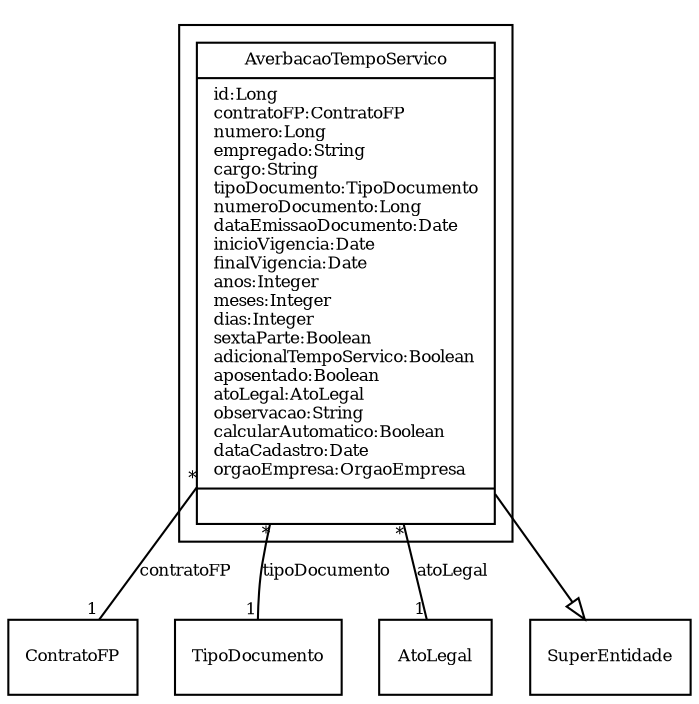 digraph G{
fontname = "Times-Roman"
fontsize = 8

node [
        fontname = "Times-Roman"
        fontsize = 8
        shape = "record"
]

edge [
        fontname = "Times-Roman"
        fontsize = 8
]

subgraph clusterAVERBACAO_TEMPO_DE_CONTRIBUICAO
{
AverbacaoTempoServico [label = "{AverbacaoTempoServico|id:Long\lcontratoFP:ContratoFP\lnumero:Long\lempregado:String\lcargo:String\ltipoDocumento:TipoDocumento\lnumeroDocumento:Long\ldataEmissaoDocumento:Date\linicioVigencia:Date\lfinalVigencia:Date\lanos:Integer\lmeses:Integer\ldias:Integer\lsextaParte:Boolean\ladicionalTempoServico:Boolean\laposentado:Boolean\latoLegal:AtoLegal\lobservacao:String\lcalcularAutomatico:Boolean\ldataCadastro:Date\lorgaoEmpresa:OrgaoEmpresa\l|\l}"]
}
edge [arrowhead = "none" headlabel = "1" taillabel = "*"] AverbacaoTempoServico -> ContratoFP [label = "contratoFP"]
edge [arrowhead = "none" headlabel = "1" taillabel = "*"] AverbacaoTempoServico -> TipoDocumento [label = "tipoDocumento"]
edge [arrowhead = "none" headlabel = "1" taillabel = "*"] AverbacaoTempoServico -> AtoLegal [label = "atoLegal"]
edge [ arrowhead = "empty" headlabel = "" taillabel = ""] AverbacaoTempoServico -> SuperEntidade
}
